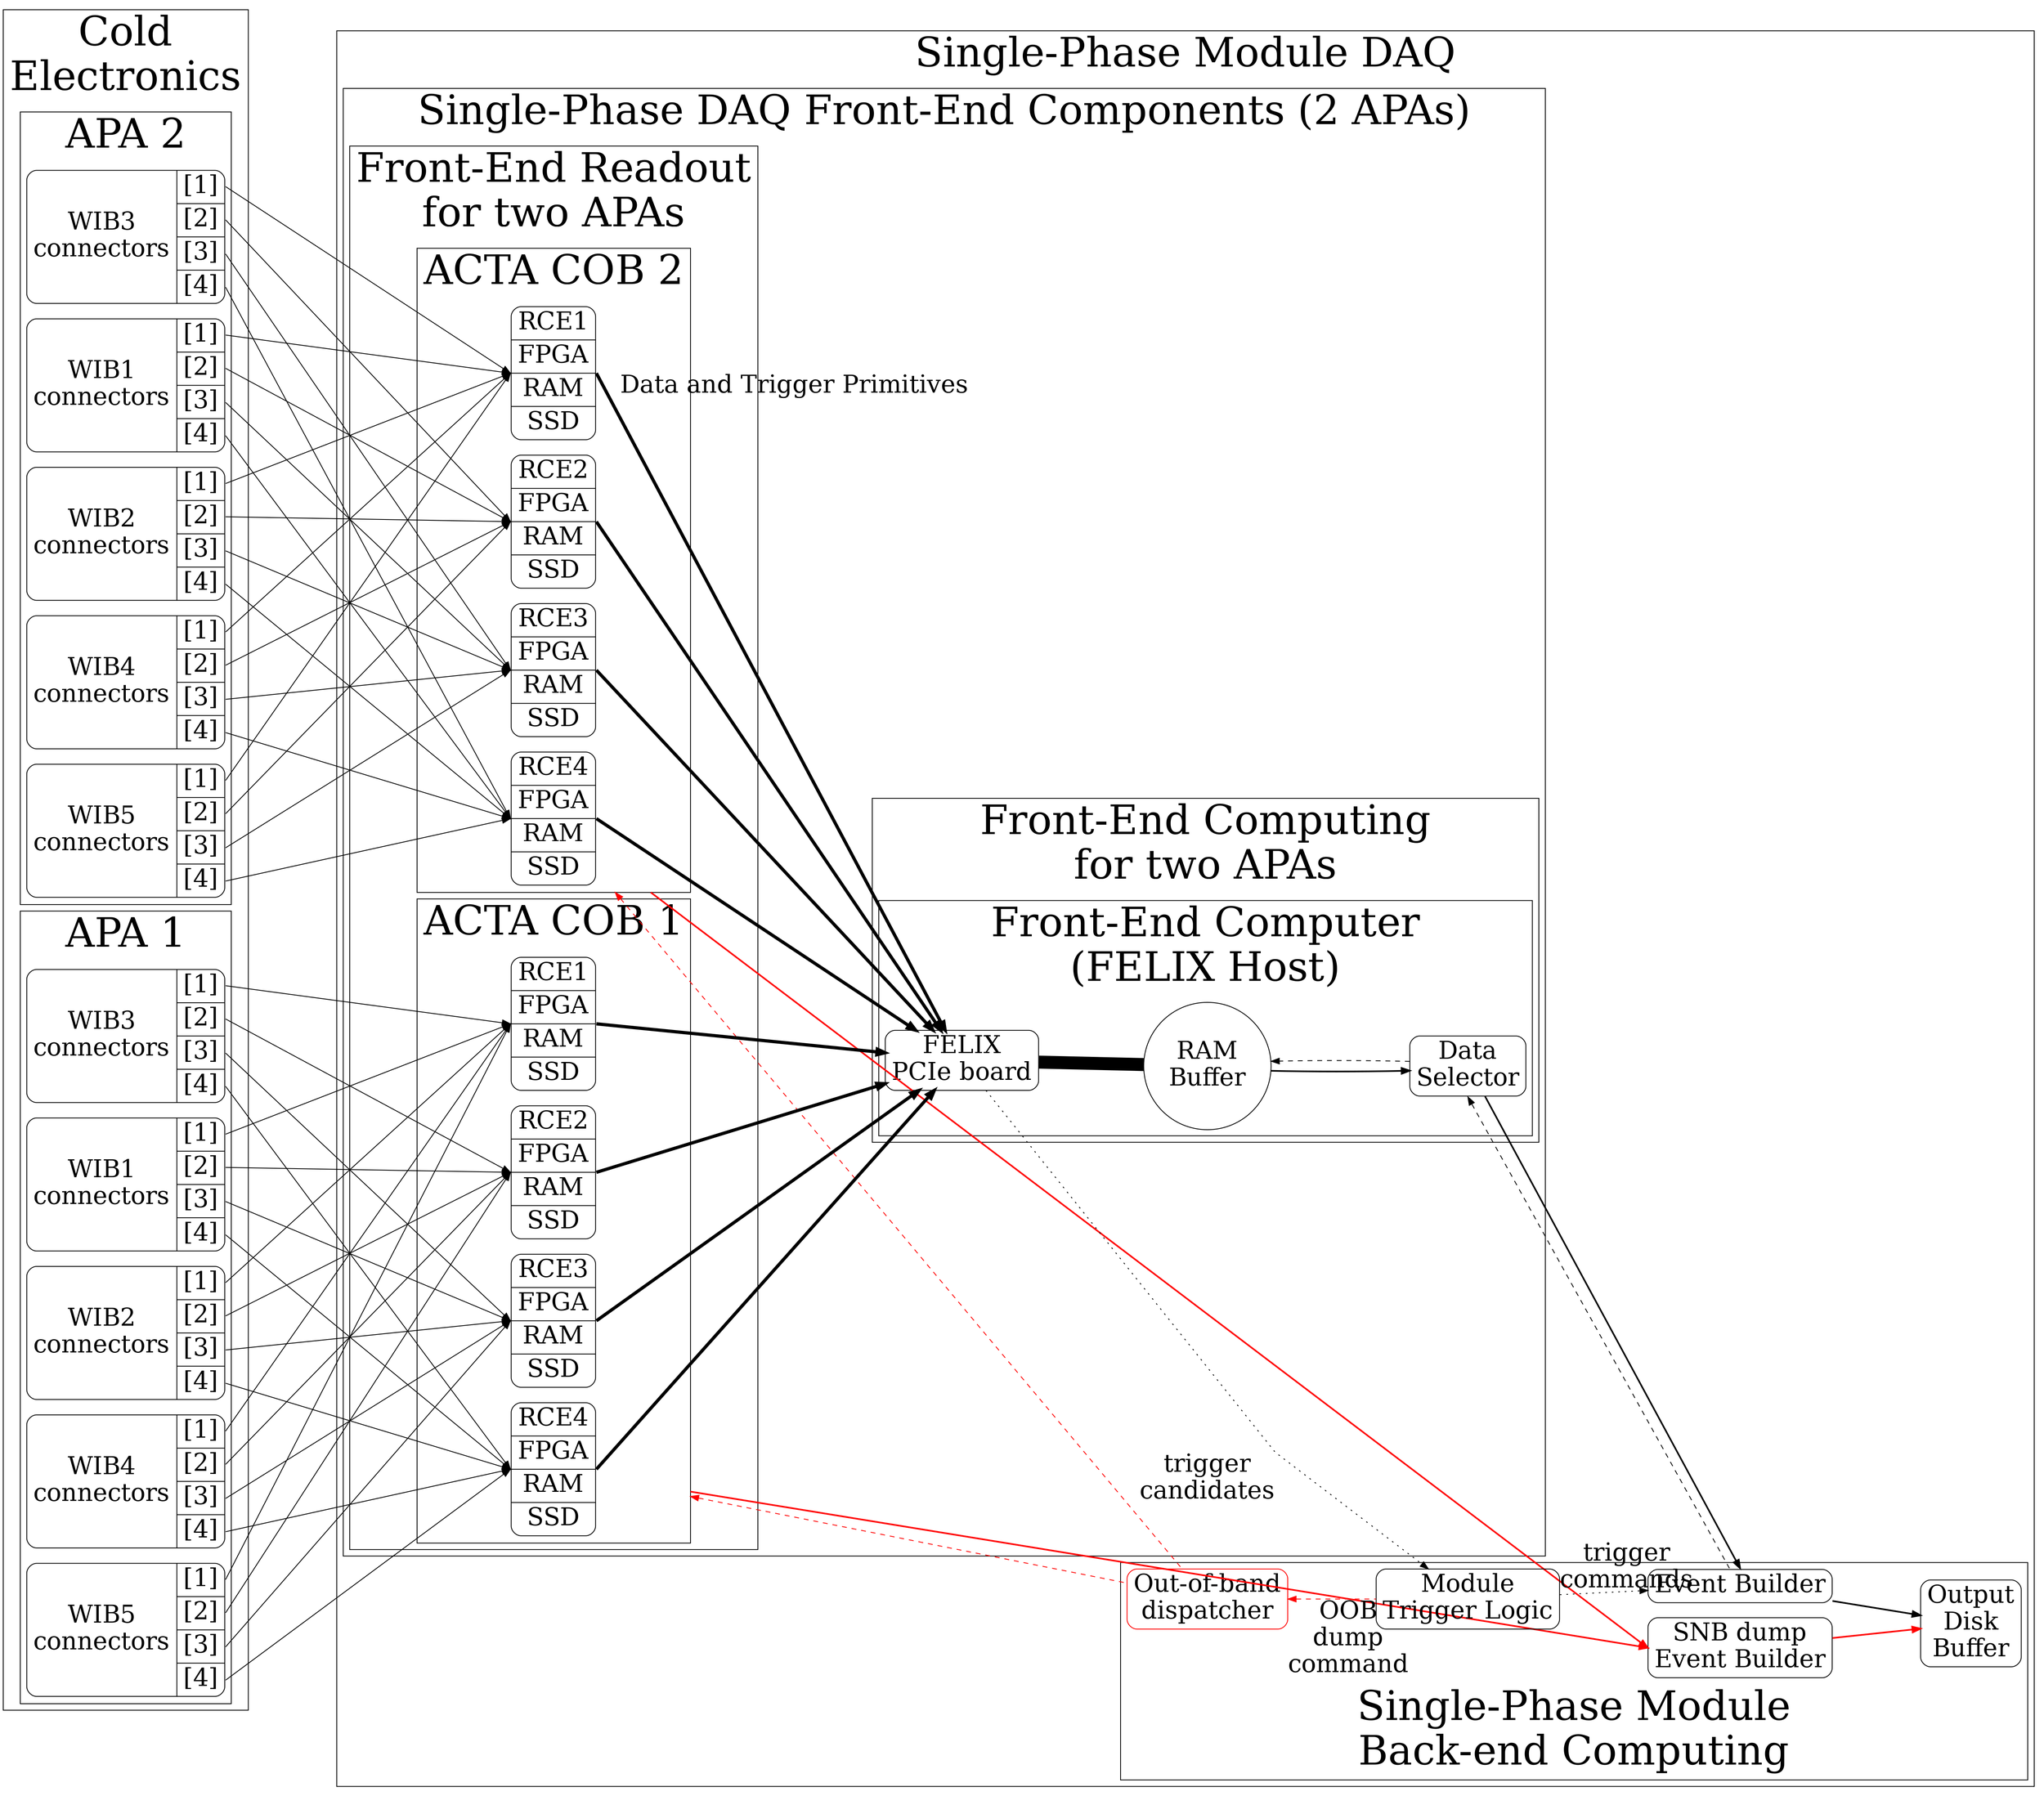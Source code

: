 digraph top {
        graph[compound=true,ordering=out,splines=false,layout=dot,rankdir=LR,fontsize=50,ranksep=1.5];
        node[shape=box,style="rounded",fontsize=30];
        edge[fontsize=30];
        
//        label="Single-Phase Module -- two APAs";
        
        subgraph cluster_wibs {
                label="Cold\nElectronics";
                subgraph cluster_apa2 {
                        label="APA 2";
                        node[shape=record];
                        wib21[label="{WIB1\nconnectors|{<c1>[1]|<c2>[2]|<c3>[3]|<c4>[4]}}"];
                        wib22[label="{WIB2\nconnectors|{<c1>[1]|<c2>[2]|<c3>[3]|<c4>[4]}}"];
                        wib23[label="{WIB3\nconnectors|{<c1>[1]|<c2>[2]|<c3>[3]|<c4>[4]}}"];
                        wib24[label="{WIB4\nconnectors|{<c1>[1]|<c2>[2]|<c3>[3]|<c4>[4]}}"];
                        wib25[label="{WIB5\nconnectors|{<c1>[1]|<c2>[2]|<c3>[3]|<c4>[4]}}"];
                }
                subgraph cluster_apa1 {
                        label="APA 1";
                        node[shape=record];
                        wib11[label="{WIB1\nconnectors|{<c1>[1]|<c2>[2]|<c3>[3]|<c4>[4]}}"];
                        wib12[label="{WIB2\nconnectors|{<c1>[1]|<c2>[2]|<c3>[3]|<c4>[4]}}"];
                        wib13[label="{WIB3\nconnectors|{<c1>[1]|<c2>[2]|<c3>[3]|<c4>[4]}}"];
                        wib14[label="{WIB4\nconnectors|{<c1>[1]|<c2>[2]|<c3>[3]|<c4>[4]}}"];
                        wib15[label="{WIB5\nconnectors|{<c1>[1]|<c2>[2]|<c3>[3]|<c4>[4]}}"];
                }
        }
        subgraph cluster_sp{
                label="Single-Phase Module DAQ";
                
                subgraph cluster_daqsp{
                        label="Single-Phase DAQ Front-End Components (2 APAs)"
                        subgraph cluster_ferohw{
                                label="Front-End Readout\nfor two APAs";
                                subgraph cluster_rces2 {
                                        label="ACTA COB 2";
                                        node[shape=record];
                                        rce21[label="{{RCE1|FPGA|RAM|SSD}}"];
                                        rce22[label="{{RCE2|FPGA|RAM|SSD}}"];
                                        rce23[label="{{RCE3|FPGA|RAM|SSD}}"];
                                        rce24[label="{{RCE4|FPGA|RAM|SSD}}"];
                                }
                                subgraph cluster_rces1 {
                                        label="ACTA COB 1";
                                        node[shape=record];
                                        rce11[label="{{RCE1|FPGA|RAM|SSD}}"];
                                        rce12[label="{{RCE2|FPGA|RAM|SSD}}"];
                                        rce13[label="{{RCE3|FPGA|RAM|SSD}}"];
                                        rce14[label="{{RCE4|FPGA|RAM|SSD}}"];
                                }
                        }
                        subgraph cluster_fecomp{
                                label="Front-End Computing\nfor two APAs";
                                subgraph cluster_felixpc {
                                        label="Front-End Computer\n(FELIX Host)";
                                        felix[label="FELIX\nPCIe board"];
                                        ring[shape=circle,label="RAM\nBuffer"];
                                        selector[label="Data\nSelector"];
                                        
                                }
                        }
                }
                subgraph cluster_daqblob {
                        label="Single-Phase Module\nBack-end Computing";
                        labelloc=bottom;
                        
                        eb[label="Event Builder"];
                        oob[label="Out-of-band\ndispatcher",color=red];
                        mtl[label="Module\nTrigger Logic"];
                        disk[label="Output\nDisk\nBuffer"];
                        snbeb[label="SNB dump\nEvent Builder"];
                }
        }
        wib11:c1->rce11:w;
        wib11:c2->rce12:w;
        wib11:c3->rce13:w;
        wib11:c4->rce14:w;

        wib12:c1->rce11:w;
        wib12:c2->rce12:w;
        wib12:c3->rce13:w;
        wib12:c4->rce14:w;

        wib13:c1->rce11:w;
        wib13:c2->rce12:w;
        wib13:c3->rce13:w;
        wib13:c4->rce14:w;

        wib14:c1->rce11:w;
        wib14:c2->rce12:w;
        wib14:c3->rce13:w;
        wib14:c4->rce14:w;

        wib15:c1->rce11:w;
        wib15:c2->rce12:w;
        wib15:c3->rce13:w;
        wib15:c4->rce14:w;
        
        wib21:c1->rce21:w;
        wib21:c2->rce22:w;
        wib21:c3->rce23:w;
        wib21:c4->rce24:w;

        wib22:c1->rce21:w;
        wib22:c2->rce22:w;
        wib22:c3->rce23:w;
        wib22:c4->rce24:w;

        wib23:c1->rce21:w;
        wib23:c2->rce22:w;
        wib23:c3->rce23:w;
        wib23:c4->rce24:w;

        wib24:c1->rce21:w;
        wib24:c2->rce22:w;
        wib24:c3->rce23:w;
        wib24:c4->rce24:w;

        wib25:c1->rce21:w;
        wib25:c2->rce22:w;
        wib25:c3->rce23:w;
        wib25:c4->rce24:w;
        
        edge[penwidth=4];

        //[label="Data and Trigger Primitives\n2x 10 Gbps fibers / link"];
        rce11:e->felix;
        rce12:e->felix;
        rce13:e->felix;
        rce14:e->felix;

        rce21:e->felix[taillabel="   Data and Trigger Primitives"];
        rce22:e->felix;
        rce23:e->felix;
        rce24:e->felix;
        
        edge[penwidth=16,dir=none];
        felix->ring;

        edge[penwidth=2,dir=forward];
        ring->selector;
        selector->eb:n[constraint=false];
        eb->disk;

        edge[penwidth=2,dir=forward,color=red];
        rce14->snbeb:w[constraint=false,ltail=cluster_rces1];
        rce24->snbeb:w[constraint=false,ltail=cluster_rces2];
        snbeb->disk;
        
        
        edge[penwidth=1,style=dashed,color=black];
        selector:s->eb[dir=back];
        selector->ring;
        

        edge[penwidth=1,style=dotted];
        felix->mtl[label="trigger\ncandidates"];
        
        mtl->eb[taillabel="trigger\ncommands"];


        // Send trigger back to each rce
        edge[penwidth=1,style=dashed,color=red];
        oob->mtl[dir=back,taillabel="OOB\ndump\ncommand"];
        rce14->oob[dir=back,ltail=cluster_rces1];
        rce24->oob[dir=back,ltail=cluster_rces2];
        
}
